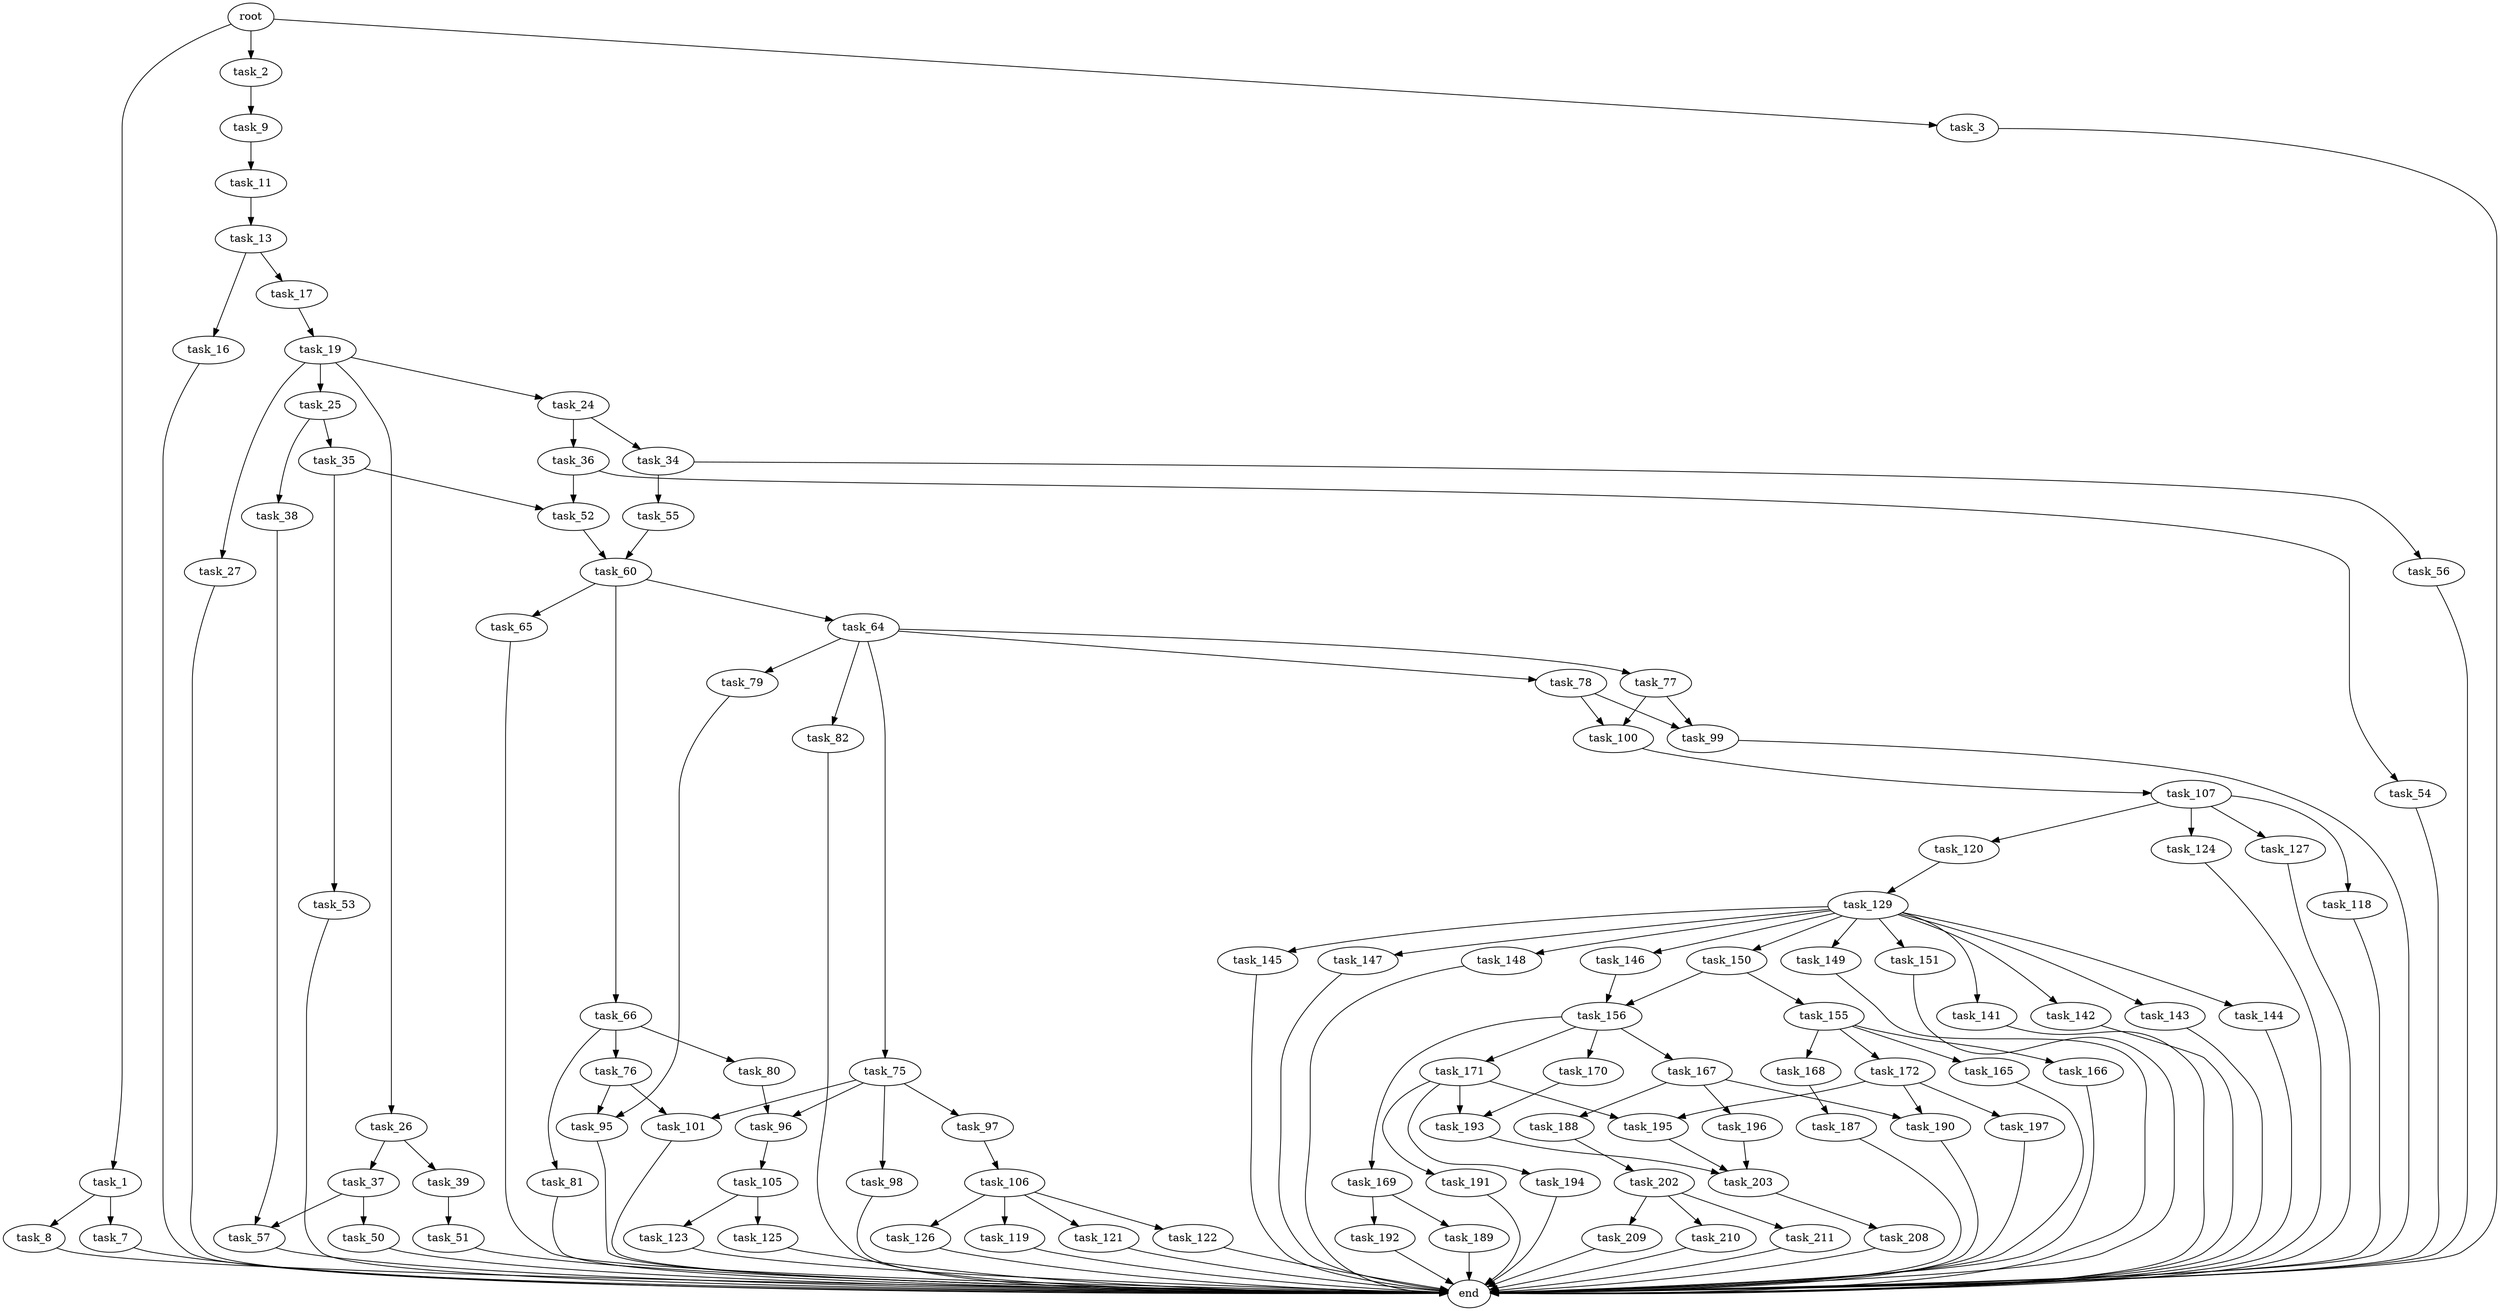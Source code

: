 digraph G {
  root [size="0.000000"];
  task_1 [size="28991029248.000000"];
  task_2 [size="14173799582.000000"];
  task_3 [size="1108994529995.000000"];
  task_7 [size="782757789696.000000"];
  task_8 [size="782757789696.000000"];
  task_9 [size="134217728000.000000"];
  end [size="0.000000"];
  task_11 [size="26196675064.000000"];
  task_13 [size="55741258548.000000"];
  task_16 [size="233718818528.000000"];
  task_17 [size="874047526820.000000"];
  task_19 [size="314470738215.000000"];
  task_24 [size="11931515917.000000"];
  task_25 [size="9176699518.000000"];
  task_26 [size="202457556892.000000"];
  task_27 [size="10677745516.000000"];
  task_34 [size="3376924433.000000"];
  task_36 [size="43685469981.000000"];
  task_35 [size="701499206180.000000"];
  task_38 [size="91619361315.000000"];
  task_37 [size="995603005937.000000"];
  task_39 [size="231928233984.000000"];
  task_55 [size="782757789696.000000"];
  task_56 [size="131742608227.000000"];
  task_52 [size="2983477481.000000"];
  task_53 [size="66262275533.000000"];
  task_54 [size="1240407919.000000"];
  task_50 [size="68719476736.000000"];
  task_57 [size="1073741824000.000000"];
  task_51 [size="6790448113.000000"];
  task_60 [size="283688009436.000000"];
  task_64 [size="1073741824000.000000"];
  task_65 [size="26961944900.000000"];
  task_66 [size="514153059794.000000"];
  task_75 [size="68719476736.000000"];
  task_77 [size="16813351972.000000"];
  task_78 [size="68719476736.000000"];
  task_79 [size="3237767269.000000"];
  task_82 [size="421460952253.000000"];
  task_76 [size="1798585396.000000"];
  task_80 [size="31265207656.000000"];
  task_81 [size="8589934592.000000"];
  task_96 [size="2011629058.000000"];
  task_97 [size="8589934592.000000"];
  task_98 [size="17305252211.000000"];
  task_101 [size="795089638436.000000"];
  task_95 [size="170018288745.000000"];
  task_99 [size="8589934592.000000"];
  task_100 [size="34352679731.000000"];
  task_105 [size="433960962280.000000"];
  task_106 [size="64604028370.000000"];
  task_107 [size="53297821769.000000"];
  task_123 [size="589125529824.000000"];
  task_125 [size="1954132262.000000"];
  task_119 [size="1073741824000.000000"];
  task_121 [size="706323891479.000000"];
  task_122 [size="28991029248.000000"];
  task_126 [size="231928233984.000000"];
  task_118 [size="368293445632.000000"];
  task_120 [size="28991029248.000000"];
  task_124 [size="782757789696.000000"];
  task_127 [size="68719476736.000000"];
  task_129 [size="3081089136.000000"];
  task_141 [size="1073741824000.000000"];
  task_142 [size="738662054582.000000"];
  task_143 [size="11934702543.000000"];
  task_144 [size="231928233984.000000"];
  task_145 [size="3222381163.000000"];
  task_146 [size="231928233984.000000"];
  task_147 [size="368293445632.000000"];
  task_148 [size="5728306298.000000"];
  task_149 [size="1236578940682.000000"];
  task_150 [size="406666894476.000000"];
  task_151 [size="134217728000.000000"];
  task_156 [size="394113001391.000000"];
  task_155 [size="782757789696.000000"];
  task_165 [size="231928233984.000000"];
  task_166 [size="3385258666.000000"];
  task_168 [size="1208171974269.000000"];
  task_172 [size="68719476736.000000"];
  task_167 [size="6504441312.000000"];
  task_169 [size="16996150518.000000"];
  task_170 [size="7675617398.000000"];
  task_171 [size="500984663544.000000"];
  task_188 [size="408164140069.000000"];
  task_190 [size="68719476736.000000"];
  task_196 [size="549755813888.000000"];
  task_187 [size="30663324150.000000"];
  task_189 [size="231928233984.000000"];
  task_192 [size="14265094798.000000"];
  task_193 [size="24374497879.000000"];
  task_191 [size="368293445632.000000"];
  task_194 [size="11722485716.000000"];
  task_195 [size="1073741824000.000000"];
  task_197 [size="134217728000.000000"];
  task_202 [size="543246203197.000000"];
  task_203 [size="254416510131.000000"];
  task_209 [size="171574532160.000000"];
  task_210 [size="9560816810.000000"];
  task_211 [size="452498307344.000000"];
  task_208 [size="4268538239.000000"];

  root -> task_1 [size="1.000000"];
  root -> task_2 [size="1.000000"];
  root -> task_3 [size="1.000000"];
  task_1 -> task_7 [size="75497472.000000"];
  task_1 -> task_8 [size="75497472.000000"];
  task_2 -> task_9 [size="411041792.000000"];
  task_3 -> end [size="1.000000"];
  task_7 -> end [size="1.000000"];
  task_8 -> end [size="1.000000"];
  task_9 -> task_11 [size="209715200.000000"];
  task_11 -> task_13 [size="679477248.000000"];
  task_13 -> task_16 [size="134217728.000000"];
  task_13 -> task_17 [size="134217728.000000"];
  task_16 -> end [size="1.000000"];
  task_17 -> task_19 [size="536870912.000000"];
  task_19 -> task_24 [size="209715200.000000"];
  task_19 -> task_25 [size="209715200.000000"];
  task_19 -> task_26 [size="209715200.000000"];
  task_19 -> task_27 [size="209715200.000000"];
  task_24 -> task_34 [size="301989888.000000"];
  task_24 -> task_36 [size="301989888.000000"];
  task_25 -> task_35 [size="33554432.000000"];
  task_25 -> task_38 [size="33554432.000000"];
  task_26 -> task_37 [size="301989888.000000"];
  task_26 -> task_39 [size="301989888.000000"];
  task_27 -> end [size="1.000000"];
  task_34 -> task_55 [size="134217728.000000"];
  task_34 -> task_56 [size="134217728.000000"];
  task_36 -> task_52 [size="838860800.000000"];
  task_36 -> task_54 [size="838860800.000000"];
  task_35 -> task_52 [size="838860800.000000"];
  task_35 -> task_53 [size="838860800.000000"];
  task_38 -> task_57 [size="75497472.000000"];
  task_37 -> task_50 [size="679477248.000000"];
  task_37 -> task_57 [size="679477248.000000"];
  task_39 -> task_51 [size="301989888.000000"];
  task_55 -> task_60 [size="679477248.000000"];
  task_56 -> end [size="1.000000"];
  task_52 -> task_60 [size="301989888.000000"];
  task_53 -> end [size="1.000000"];
  task_54 -> end [size="1.000000"];
  task_50 -> end [size="1.000000"];
  task_57 -> end [size="1.000000"];
  task_51 -> end [size="1.000000"];
  task_60 -> task_64 [size="536870912.000000"];
  task_60 -> task_65 [size="536870912.000000"];
  task_60 -> task_66 [size="536870912.000000"];
  task_64 -> task_75 [size="838860800.000000"];
  task_64 -> task_77 [size="838860800.000000"];
  task_64 -> task_78 [size="838860800.000000"];
  task_64 -> task_79 [size="838860800.000000"];
  task_64 -> task_82 [size="838860800.000000"];
  task_65 -> end [size="1.000000"];
  task_66 -> task_76 [size="411041792.000000"];
  task_66 -> task_80 [size="411041792.000000"];
  task_66 -> task_81 [size="411041792.000000"];
  task_75 -> task_96 [size="134217728.000000"];
  task_75 -> task_97 [size="134217728.000000"];
  task_75 -> task_98 [size="134217728.000000"];
  task_75 -> task_101 [size="134217728.000000"];
  task_77 -> task_99 [size="536870912.000000"];
  task_77 -> task_100 [size="536870912.000000"];
  task_78 -> task_99 [size="134217728.000000"];
  task_78 -> task_100 [size="134217728.000000"];
  task_79 -> task_95 [size="75497472.000000"];
  task_82 -> end [size="1.000000"];
  task_76 -> task_95 [size="33554432.000000"];
  task_76 -> task_101 [size="33554432.000000"];
  task_80 -> task_96 [size="536870912.000000"];
  task_81 -> end [size="1.000000"];
  task_96 -> task_105 [size="33554432.000000"];
  task_97 -> task_106 [size="33554432.000000"];
  task_98 -> end [size="1.000000"];
  task_101 -> end [size="1.000000"];
  task_95 -> end [size="1.000000"];
  task_99 -> end [size="1.000000"];
  task_100 -> task_107 [size="838860800.000000"];
  task_105 -> task_123 [size="301989888.000000"];
  task_105 -> task_125 [size="301989888.000000"];
  task_106 -> task_119 [size="301989888.000000"];
  task_106 -> task_121 [size="301989888.000000"];
  task_106 -> task_122 [size="301989888.000000"];
  task_106 -> task_126 [size="301989888.000000"];
  task_107 -> task_118 [size="838860800.000000"];
  task_107 -> task_120 [size="838860800.000000"];
  task_107 -> task_124 [size="838860800.000000"];
  task_107 -> task_127 [size="838860800.000000"];
  task_123 -> end [size="1.000000"];
  task_125 -> end [size="1.000000"];
  task_119 -> end [size="1.000000"];
  task_121 -> end [size="1.000000"];
  task_122 -> end [size="1.000000"];
  task_126 -> end [size="1.000000"];
  task_118 -> end [size="1.000000"];
  task_120 -> task_129 [size="75497472.000000"];
  task_124 -> end [size="1.000000"];
  task_127 -> end [size="1.000000"];
  task_129 -> task_141 [size="75497472.000000"];
  task_129 -> task_142 [size="75497472.000000"];
  task_129 -> task_143 [size="75497472.000000"];
  task_129 -> task_144 [size="75497472.000000"];
  task_129 -> task_145 [size="75497472.000000"];
  task_129 -> task_146 [size="75497472.000000"];
  task_129 -> task_147 [size="75497472.000000"];
  task_129 -> task_148 [size="75497472.000000"];
  task_129 -> task_149 [size="75497472.000000"];
  task_129 -> task_150 [size="75497472.000000"];
  task_129 -> task_151 [size="75497472.000000"];
  task_141 -> end [size="1.000000"];
  task_142 -> end [size="1.000000"];
  task_143 -> end [size="1.000000"];
  task_144 -> end [size="1.000000"];
  task_145 -> end [size="1.000000"];
  task_146 -> task_156 [size="301989888.000000"];
  task_147 -> end [size="1.000000"];
  task_148 -> end [size="1.000000"];
  task_149 -> end [size="1.000000"];
  task_150 -> task_155 [size="301989888.000000"];
  task_150 -> task_156 [size="301989888.000000"];
  task_151 -> end [size="1.000000"];
  task_156 -> task_167 [size="301989888.000000"];
  task_156 -> task_169 [size="301989888.000000"];
  task_156 -> task_170 [size="301989888.000000"];
  task_156 -> task_171 [size="301989888.000000"];
  task_155 -> task_165 [size="679477248.000000"];
  task_155 -> task_166 [size="679477248.000000"];
  task_155 -> task_168 [size="679477248.000000"];
  task_155 -> task_172 [size="679477248.000000"];
  task_165 -> end [size="1.000000"];
  task_166 -> end [size="1.000000"];
  task_168 -> task_187 [size="838860800.000000"];
  task_172 -> task_190 [size="134217728.000000"];
  task_172 -> task_195 [size="134217728.000000"];
  task_172 -> task_197 [size="134217728.000000"];
  task_167 -> task_188 [size="134217728.000000"];
  task_167 -> task_190 [size="134217728.000000"];
  task_167 -> task_196 [size="134217728.000000"];
  task_169 -> task_189 [size="536870912.000000"];
  task_169 -> task_192 [size="536870912.000000"];
  task_170 -> task_193 [size="301989888.000000"];
  task_171 -> task_191 [size="411041792.000000"];
  task_171 -> task_193 [size="411041792.000000"];
  task_171 -> task_194 [size="411041792.000000"];
  task_171 -> task_195 [size="411041792.000000"];
  task_188 -> task_202 [size="411041792.000000"];
  task_190 -> end [size="1.000000"];
  task_196 -> task_203 [size="536870912.000000"];
  task_187 -> end [size="1.000000"];
  task_189 -> end [size="1.000000"];
  task_192 -> end [size="1.000000"];
  task_193 -> task_203 [size="679477248.000000"];
  task_191 -> end [size="1.000000"];
  task_194 -> end [size="1.000000"];
  task_195 -> task_203 [size="838860800.000000"];
  task_197 -> end [size="1.000000"];
  task_202 -> task_209 [size="411041792.000000"];
  task_202 -> task_210 [size="411041792.000000"];
  task_202 -> task_211 [size="411041792.000000"];
  task_203 -> task_208 [size="679477248.000000"];
  task_209 -> end [size="1.000000"];
  task_210 -> end [size="1.000000"];
  task_211 -> end [size="1.000000"];
  task_208 -> end [size="1.000000"];
}
